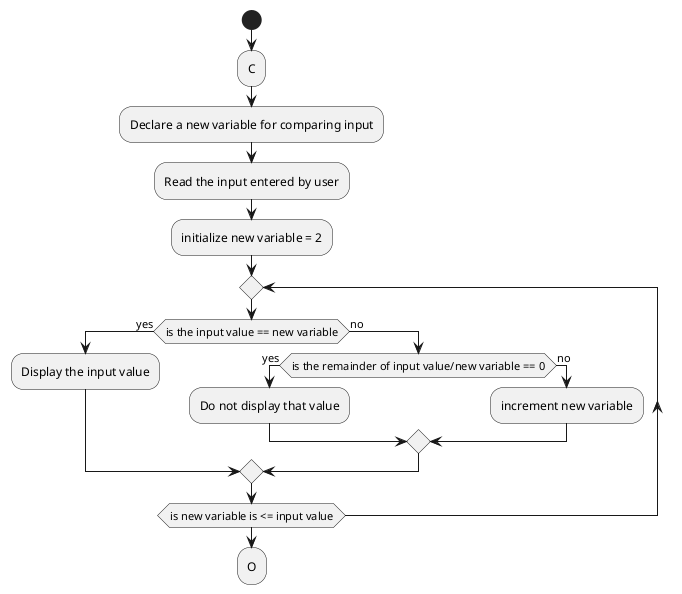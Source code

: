 @startuml

start

:C;
:Declare a new variable for comparing input;
:Read the input entered by user;
:initialize new variable = 2;
repeat
if (is the input value == new variable) then (yes)
:Display the input value;
else (no)
if (is the remainder of input value/new variable == 0) then (yes)
:Do not display that value;
else (no)
:increment new variable;
endif
endif
repeat while (is new variable is <= input value)
->
:O;

@enduml
